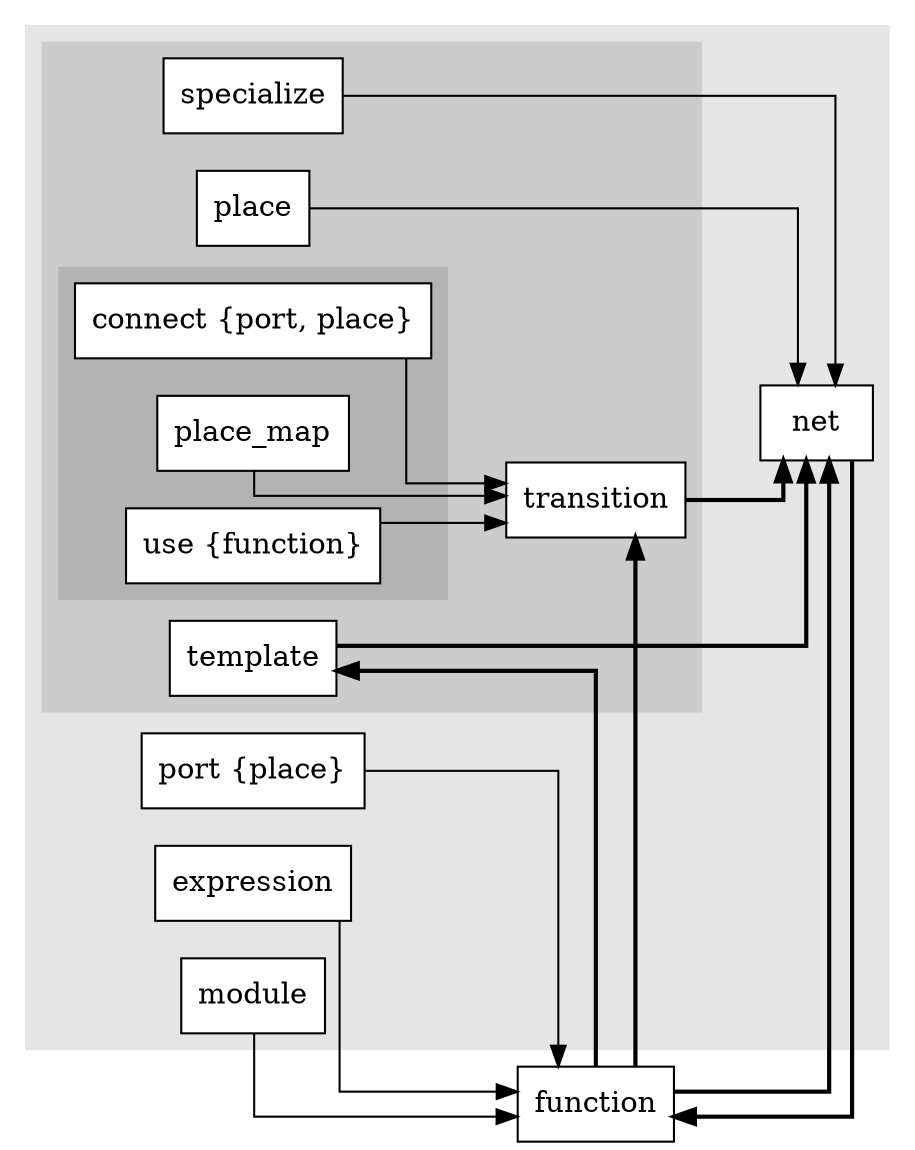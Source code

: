 //bernd.loerwald@itwm.fraunhofer.de

digraph
{
  splines = ortho
  rankdir = LR
  remincross = true
  mindist = 1000.0
  pencolor = none
  page = "8.27,11.69"
  size = "8.27,11.69"
  center = true

  function [shape = rect, style = filled, fillcolor = white]
  subgraph cluster_function
  {
    bgcolor = gray90
    port [label="port {place}", shape = rect, style = filled, fillcolor = white]
    expression [shape = rect, style = filled, fillcolor = white]
    module [shape = rect, style = filled, fillcolor = white]
    net [shape = rect, style = filled, fillcolor = white]
    subgraph cluster_net
    {
      bgcolor = gray80
      template [shape = rect, style = filled, fillcolor = white]
      place [shape = rect, style = filled, fillcolor = white]
      specialize [shape = rect, style = filled, fillcolor = white]
      transition [shape = rect, style = filled, fillcolor = white]
      subgraph cluster_transition
      {
        bgcolor = gray70
        connect [label="connect {port, place}", shape = rect, style = filled, fillcolor = white]
        place_map [shape = rect, style = filled, fillcolor = white]
        use [label="use {function}", shape = rect, style = filled, fillcolor = white]
      }
    }
  }

  connect -> transition
  expression -> function
  function -> net [penwidth = 2.0]
  function -> template [penwidth = 2.0]
  function -> transition [penwidth = 2.0]
  module -> function
  net -> function [penwidth = 2.0]
  place -> net
  place_map -> transition
  port -> function
  specialize -> net
  template -> net [penwidth = 2.0]
  transition -> net [penwidth = 2.0]
  use -> transition
}
